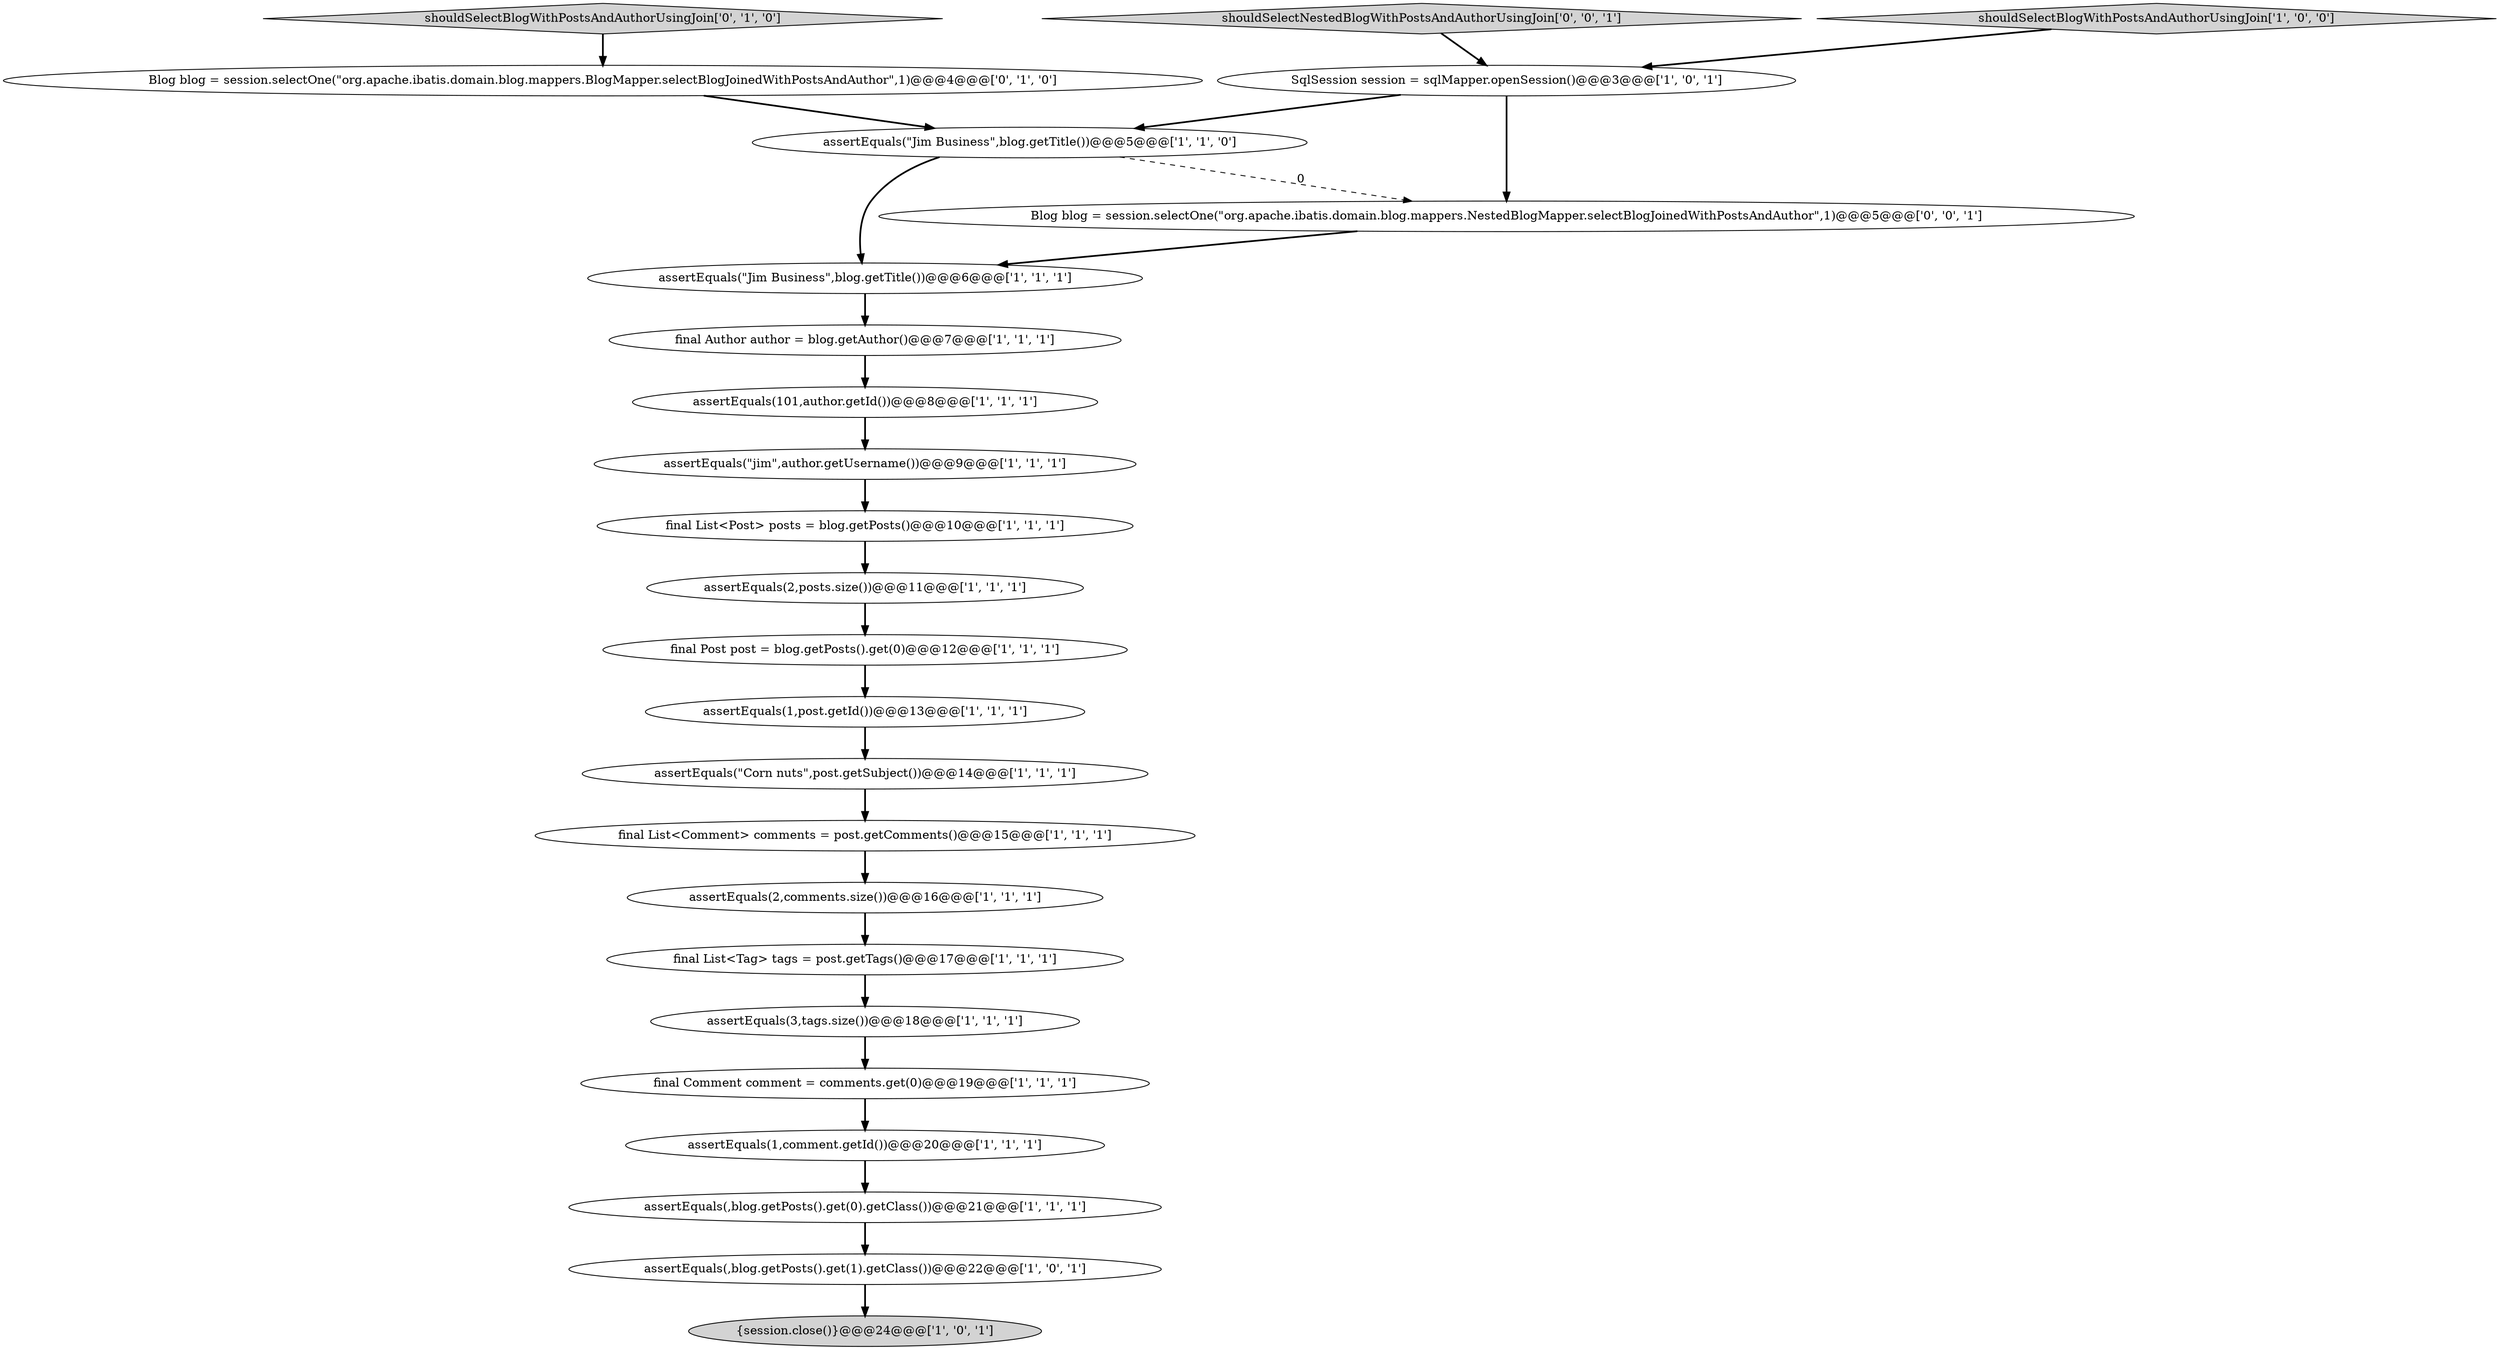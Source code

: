 digraph {
16 [style = filled, label = "assertEquals(3,tags.size())@@@18@@@['1', '1', '1']", fillcolor = white, shape = ellipse image = "AAA0AAABBB1BBB"];
11 [style = filled, label = "final List<Comment> comments = post.getComments()@@@15@@@['1', '1', '1']", fillcolor = white, shape = ellipse image = "AAA0AAABBB1BBB"];
5 [style = filled, label = "assertEquals(1,post.getId())@@@13@@@['1', '1', '1']", fillcolor = white, shape = ellipse image = "AAA0AAABBB1BBB"];
4 [style = filled, label = "assertEquals(,blog.getPosts().get(0).getClass())@@@21@@@['1', '1', '1']", fillcolor = white, shape = ellipse image = "AAA0AAABBB1BBB"];
15 [style = filled, label = "assertEquals(2,posts.size())@@@11@@@['1', '1', '1']", fillcolor = white, shape = ellipse image = "AAA0AAABBB1BBB"];
12 [style = filled, label = "{session.close()}@@@24@@@['1', '0', '1']", fillcolor = lightgray, shape = ellipse image = "AAA0AAABBB1BBB"];
19 [style = filled, label = "assertEquals(\"Jim Business\",blog.getTitle())@@@6@@@['1', '1', '1']", fillcolor = white, shape = ellipse image = "AAA0AAABBB1BBB"];
10 [style = filled, label = "assertEquals(1,comment.getId())@@@20@@@['1', '1', '1']", fillcolor = white, shape = ellipse image = "AAA0AAABBB1BBB"];
18 [style = filled, label = "final List<Tag> tags = post.getTags()@@@17@@@['1', '1', '1']", fillcolor = white, shape = ellipse image = "AAA0AAABBB1BBB"];
0 [style = filled, label = "assertEquals(\"jim\",author.getUsername())@@@9@@@['1', '1', '1']", fillcolor = white, shape = ellipse image = "AAA0AAABBB1BBB"];
24 [style = filled, label = "shouldSelectNestedBlogWithPostsAndAuthorUsingJoin['0', '0', '1']", fillcolor = lightgray, shape = diamond image = "AAA0AAABBB3BBB"];
7 [style = filled, label = "final Comment comment = comments.get(0)@@@19@@@['1', '1', '1']", fillcolor = white, shape = ellipse image = "AAA0AAABBB1BBB"];
23 [style = filled, label = "Blog blog = session.selectOne(\"org.apache.ibatis.domain.blog.mappers.NestedBlogMapper.selectBlogJoinedWithPostsAndAuthor\",1)@@@5@@@['0', '0', '1']", fillcolor = white, shape = ellipse image = "AAA0AAABBB3BBB"];
13 [style = filled, label = "assertEquals(2,comments.size())@@@16@@@['1', '1', '1']", fillcolor = white, shape = ellipse image = "AAA0AAABBB1BBB"];
8 [style = filled, label = "SqlSession session = sqlMapper.openSession()@@@3@@@['1', '0', '1']", fillcolor = white, shape = ellipse image = "AAA0AAABBB1BBB"];
9 [style = filled, label = "final Author author = blog.getAuthor()@@@7@@@['1', '1', '1']", fillcolor = white, shape = ellipse image = "AAA0AAABBB1BBB"];
2 [style = filled, label = "final Post post = blog.getPosts().get(0)@@@12@@@['1', '1', '1']", fillcolor = white, shape = ellipse image = "AAA0AAABBB1BBB"];
22 [style = filled, label = "shouldSelectBlogWithPostsAndAuthorUsingJoin['0', '1', '0']", fillcolor = lightgray, shape = diamond image = "AAA0AAABBB2BBB"];
20 [style = filled, label = "shouldSelectBlogWithPostsAndAuthorUsingJoin['1', '0', '0']", fillcolor = lightgray, shape = diamond image = "AAA0AAABBB1BBB"];
14 [style = filled, label = "assertEquals(\"Jim Business\",blog.getTitle())@@@5@@@['1', '1', '0']", fillcolor = white, shape = ellipse image = "AAA0AAABBB1BBB"];
3 [style = filled, label = "assertEquals(,blog.getPosts().get(1).getClass())@@@22@@@['1', '0', '1']", fillcolor = white, shape = ellipse image = "AAA0AAABBB1BBB"];
17 [style = filled, label = "assertEquals(\"Corn nuts\",post.getSubject())@@@14@@@['1', '1', '1']", fillcolor = white, shape = ellipse image = "AAA0AAABBB1BBB"];
21 [style = filled, label = "Blog blog = session.selectOne(\"org.apache.ibatis.domain.blog.mappers.BlogMapper.selectBlogJoinedWithPostsAndAuthor\",1)@@@4@@@['0', '1', '0']", fillcolor = white, shape = ellipse image = "AAA0AAABBB2BBB"];
6 [style = filled, label = "assertEquals(101,author.getId())@@@8@@@['1', '1', '1']", fillcolor = white, shape = ellipse image = "AAA0AAABBB1BBB"];
1 [style = filled, label = "final List<Post> posts = blog.getPosts()@@@10@@@['1', '1', '1']", fillcolor = white, shape = ellipse image = "AAA0AAABBB1BBB"];
4->3 [style = bold, label=""];
15->2 [style = bold, label=""];
8->23 [style = bold, label=""];
7->10 [style = bold, label=""];
1->15 [style = bold, label=""];
16->7 [style = bold, label=""];
22->21 [style = bold, label=""];
8->14 [style = bold, label=""];
14->19 [style = bold, label=""];
6->0 [style = bold, label=""];
3->12 [style = bold, label=""];
5->17 [style = bold, label=""];
9->6 [style = bold, label=""];
20->8 [style = bold, label=""];
14->23 [style = dashed, label="0"];
19->9 [style = bold, label=""];
0->1 [style = bold, label=""];
23->19 [style = bold, label=""];
11->13 [style = bold, label=""];
10->4 [style = bold, label=""];
24->8 [style = bold, label=""];
13->18 [style = bold, label=""];
2->5 [style = bold, label=""];
21->14 [style = bold, label=""];
17->11 [style = bold, label=""];
18->16 [style = bold, label=""];
}
